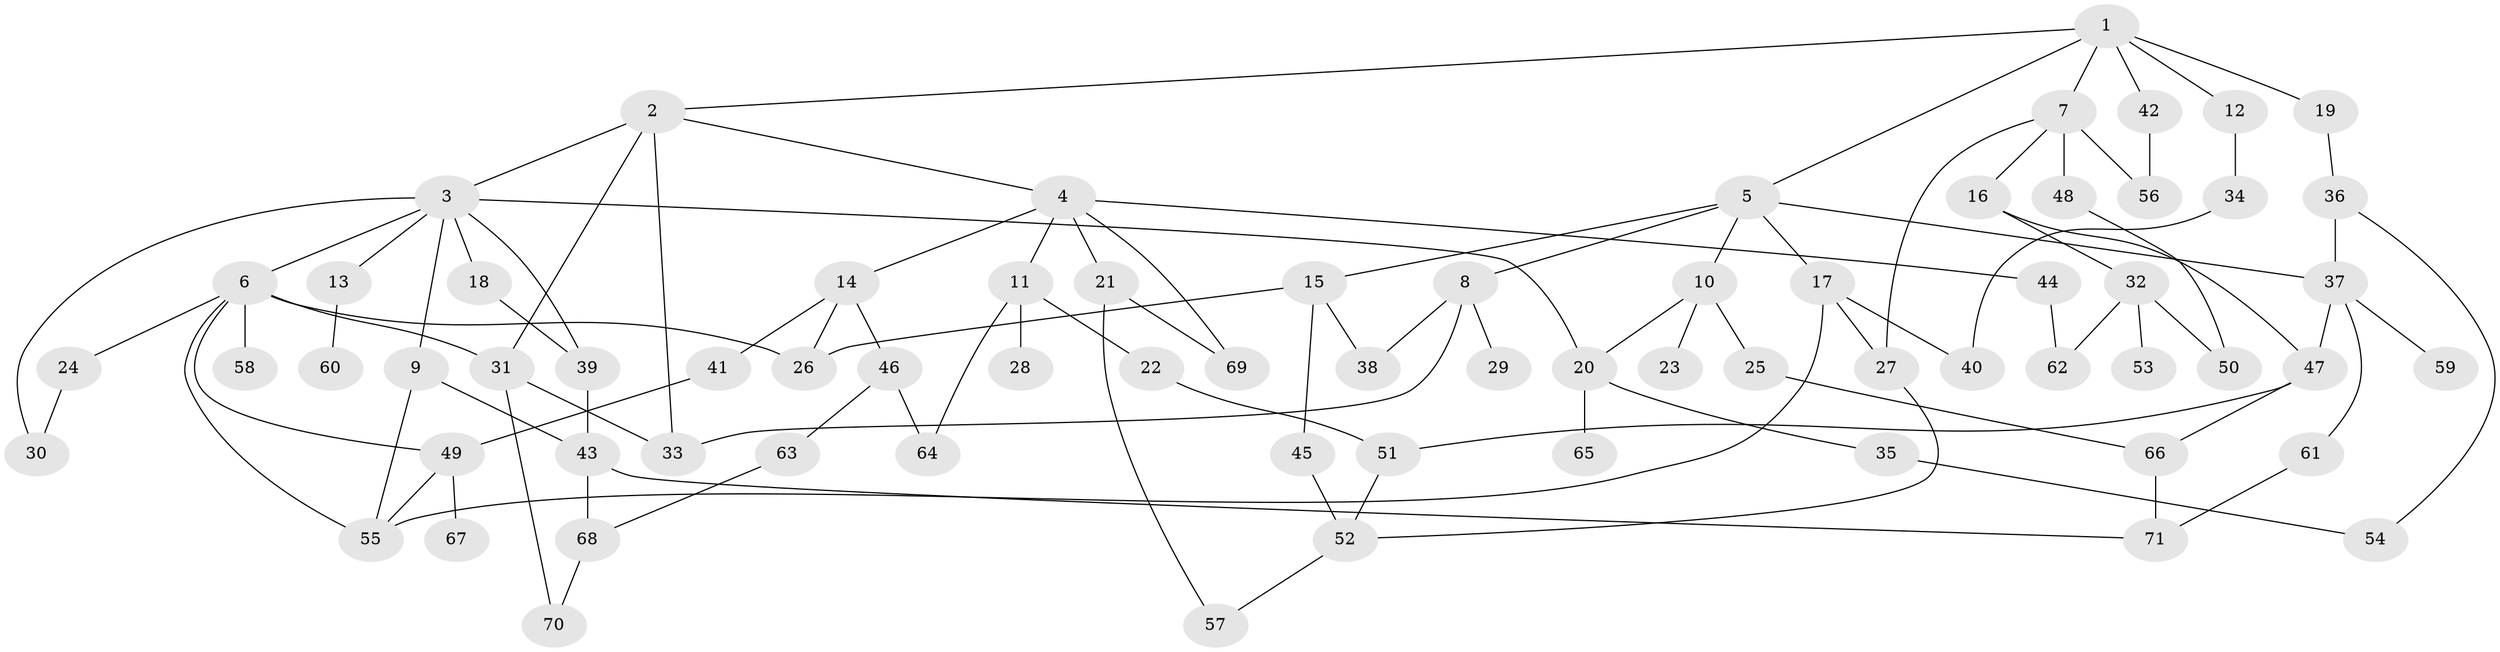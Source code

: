 // coarse degree distribution, {10: 0.02040816326530612, 5: 0.16326530612244897, 7: 0.02040816326530612, 6: 0.061224489795918366, 3: 0.12244897959183673, 4: 0.12244897959183673, 2: 0.3469387755102041, 1: 0.14285714285714285}
// Generated by graph-tools (version 1.1) at 2025/23/03/03/25 07:23:35]
// undirected, 71 vertices, 103 edges
graph export_dot {
graph [start="1"]
  node [color=gray90,style=filled];
  1;
  2;
  3;
  4;
  5;
  6;
  7;
  8;
  9;
  10;
  11;
  12;
  13;
  14;
  15;
  16;
  17;
  18;
  19;
  20;
  21;
  22;
  23;
  24;
  25;
  26;
  27;
  28;
  29;
  30;
  31;
  32;
  33;
  34;
  35;
  36;
  37;
  38;
  39;
  40;
  41;
  42;
  43;
  44;
  45;
  46;
  47;
  48;
  49;
  50;
  51;
  52;
  53;
  54;
  55;
  56;
  57;
  58;
  59;
  60;
  61;
  62;
  63;
  64;
  65;
  66;
  67;
  68;
  69;
  70;
  71;
  1 -- 2;
  1 -- 5;
  1 -- 7;
  1 -- 12;
  1 -- 19;
  1 -- 42;
  2 -- 3;
  2 -- 4;
  2 -- 31;
  2 -- 33;
  3 -- 6;
  3 -- 9;
  3 -- 13;
  3 -- 18;
  3 -- 20;
  3 -- 39;
  3 -- 30;
  4 -- 11;
  4 -- 14;
  4 -- 21;
  4 -- 44;
  4 -- 69;
  5 -- 8;
  5 -- 10;
  5 -- 15;
  5 -- 17;
  5 -- 37;
  6 -- 24;
  6 -- 58;
  6 -- 49;
  6 -- 31;
  6 -- 26;
  6 -- 55;
  7 -- 16;
  7 -- 27;
  7 -- 48;
  7 -- 56;
  8 -- 29;
  8 -- 33;
  8 -- 38;
  9 -- 43;
  9 -- 55;
  10 -- 23;
  10 -- 25;
  10 -- 20;
  11 -- 22;
  11 -- 28;
  11 -- 64;
  12 -- 34;
  13 -- 60;
  14 -- 41;
  14 -- 46;
  14 -- 26;
  15 -- 26;
  15 -- 38;
  15 -- 45;
  16 -- 32;
  16 -- 47;
  17 -- 40;
  17 -- 27;
  17 -- 55;
  18 -- 39;
  19 -- 36;
  20 -- 35;
  20 -- 65;
  21 -- 57;
  21 -- 69;
  22 -- 51;
  24 -- 30;
  25 -- 66;
  27 -- 52;
  31 -- 70;
  31 -- 33;
  32 -- 50;
  32 -- 53;
  32 -- 62;
  34 -- 40;
  35 -- 54;
  36 -- 54;
  36 -- 37;
  37 -- 59;
  37 -- 61;
  37 -- 47;
  39 -- 43;
  41 -- 49;
  42 -- 56;
  43 -- 71;
  43 -- 68;
  44 -- 62;
  45 -- 52;
  46 -- 63;
  46 -- 64;
  47 -- 66;
  47 -- 51;
  48 -- 50;
  49 -- 55;
  49 -- 67;
  51 -- 52;
  52 -- 57;
  61 -- 71;
  63 -- 68;
  66 -- 71;
  68 -- 70;
}
